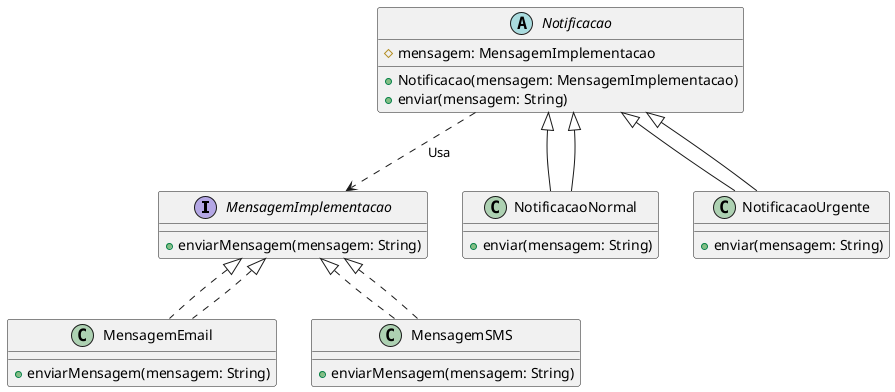 @startuml

interface MensagemImplementacao {
    + enviarMensagem(mensagem: String)
}

class MensagemEmail implements MensagemImplementacao {
    + enviarMensagem(mensagem: String)
}

class MensagemSMS implements MensagemImplementacao {
    + enviarMensagem(mensagem: String)
}

abstract class Notificacao {
    # mensagem: MensagemImplementacao
    + Notificacao(mensagem: MensagemImplementacao)
    + enviar(mensagem: String)
}

class NotificacaoNormal extends Notificacao {
    + enviar(mensagem: String)
}

class NotificacaoUrgente extends Notificacao {
    + enviar(mensagem: String)
}

MensagemImplementacao <|.. MensagemEmail
MensagemImplementacao <|.. MensagemSMS
Notificacao <|-- NotificacaoNormal
Notificacao <|-- NotificacaoUrgente
Notificacao ..> MensagemImplementacao : "Usa"

@enduml